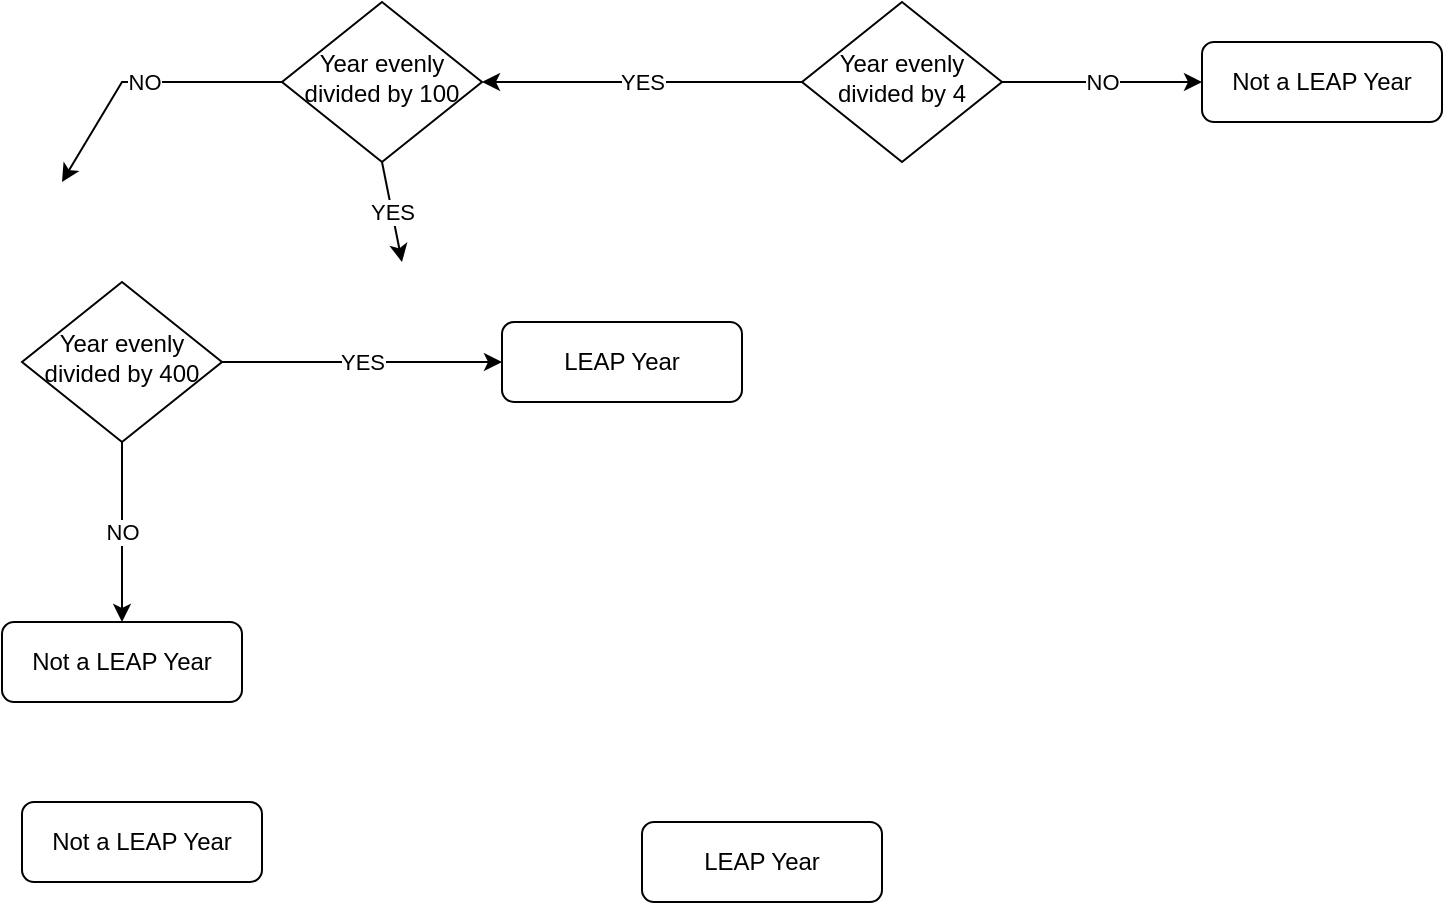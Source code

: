 <mxfile version="15.9.6" type="github">
  <diagram id="C5RBs43oDa-KdzZeNtuy" name="Page-1">
    <mxGraphModel dx="729" dy="520" grid="1" gridSize="10" guides="1" tooltips="1" connect="1" arrows="1" fold="1" page="1" pageScale="1" pageWidth="827" pageHeight="1169" math="0" shadow="0">
      <root>
        <mxCell id="WIyWlLk6GJQsqaUBKTNV-0" />
        <mxCell id="WIyWlLk6GJQsqaUBKTNV-1" parent="WIyWlLk6GJQsqaUBKTNV-0" />
        <mxCell id="WIyWlLk6GJQsqaUBKTNV-6" value="Year evenly divided by 4" style="rhombus;whiteSpace=wrap;html=1;shadow=0;fontFamily=Helvetica;fontSize=12;align=center;strokeWidth=1;spacing=6;spacingTop=-4;" parent="WIyWlLk6GJQsqaUBKTNV-1" vertex="1">
          <mxGeometry x="420" y="10" width="100" height="80" as="geometry" />
        </mxCell>
        <mxCell id="WIyWlLk6GJQsqaUBKTNV-7" value="Not a LEAP Year" style="rounded=1;whiteSpace=wrap;html=1;fontSize=12;glass=0;strokeWidth=1;shadow=0;" parent="WIyWlLk6GJQsqaUBKTNV-1" vertex="1">
          <mxGeometry x="620" y="30" width="120" height="40" as="geometry" />
        </mxCell>
        <mxCell id="j62WxeKs1sgkHId-n7Gi-13" style="edgeStyle=orthogonalEdgeStyle;rounded=0;jumpSize=3;orthogonalLoop=1;jettySize=auto;html=1;exitX=1;exitY=0.5;exitDx=0;exitDy=0;fontSize=11;" edge="1" parent="WIyWlLk6GJQsqaUBKTNV-1" source="WIyWlLk6GJQsqaUBKTNV-10">
          <mxGeometry relative="1" as="geometry">
            <mxPoint x="260" y="50" as="targetPoint" />
          </mxGeometry>
        </mxCell>
        <mxCell id="WIyWlLk6GJQsqaUBKTNV-10" value="Year evenly divided by 100" style="rhombus;whiteSpace=wrap;html=1;shadow=0;fontFamily=Helvetica;fontSize=12;align=center;strokeWidth=1;spacing=6;spacingTop=-4;" parent="WIyWlLk6GJQsqaUBKTNV-1" vertex="1">
          <mxGeometry x="160" y="10" width="100" height="80" as="geometry" />
        </mxCell>
        <mxCell id="WIyWlLk6GJQsqaUBKTNV-11" value="LEAP Year" style="rounded=1;whiteSpace=wrap;html=1;fontSize=12;glass=0;strokeWidth=1;shadow=0;" parent="WIyWlLk6GJQsqaUBKTNV-1" vertex="1">
          <mxGeometry x="340" y="420" width="120" height="40" as="geometry" />
        </mxCell>
        <mxCell id="WIyWlLk6GJQsqaUBKTNV-12" value="Not a LEAP Year" style="rounded=1;whiteSpace=wrap;html=1;fontSize=12;glass=0;strokeWidth=1;shadow=0;" parent="WIyWlLk6GJQsqaUBKTNV-1" vertex="1">
          <mxGeometry x="20" y="320" width="120" height="40" as="geometry" />
        </mxCell>
        <mxCell id="j62WxeKs1sgkHId-n7Gi-1" value="Year evenly divided by 400" style="rhombus;whiteSpace=wrap;html=1;shadow=0;fontFamily=Helvetica;fontSize=12;align=center;strokeWidth=1;spacing=6;spacingTop=-4;" vertex="1" parent="WIyWlLk6GJQsqaUBKTNV-1">
          <mxGeometry x="30" y="150" width="100" height="80" as="geometry" />
        </mxCell>
        <mxCell id="j62WxeKs1sgkHId-n7Gi-5" value="LEAP Year" style="rounded=1;whiteSpace=wrap;html=1;fontSize=12;glass=0;strokeWidth=1;shadow=0;" vertex="1" parent="WIyWlLk6GJQsqaUBKTNV-1">
          <mxGeometry x="270" y="170" width="120" height="40" as="geometry" />
        </mxCell>
        <mxCell id="j62WxeKs1sgkHId-n7Gi-6" value="NO" style="endArrow=classic;html=1;rounded=0;fontSize=11;jumpSize=3;exitX=0;exitY=0.5;exitDx=0;exitDy=0;" edge="1" parent="WIyWlLk6GJQsqaUBKTNV-1" source="WIyWlLk6GJQsqaUBKTNV-10">
          <mxGeometry relative="1" as="geometry">
            <mxPoint x="150" y="60" as="sourcePoint" />
            <mxPoint x="50" y="100" as="targetPoint" />
            <Array as="points">
              <mxPoint x="80" y="50" />
            </Array>
          </mxGeometry>
        </mxCell>
        <mxCell id="j62WxeKs1sgkHId-n7Gi-7" value="NO" style="edgeLabel;resizable=0;html=1;align=center;verticalAlign=middle;fontSize=11;" connectable="0" vertex="1" parent="j62WxeKs1sgkHId-n7Gi-6">
          <mxGeometry relative="1" as="geometry" />
        </mxCell>
        <mxCell id="j62WxeKs1sgkHId-n7Gi-8" value="" style="endArrow=classic;html=1;rounded=0;fontSize=11;jumpSize=3;exitX=0;exitY=0.5;exitDx=0;exitDy=0;entryX=1;entryY=0.5;entryDx=0;entryDy=0;" edge="1" parent="WIyWlLk6GJQsqaUBKTNV-1" source="WIyWlLk6GJQsqaUBKTNV-6" target="WIyWlLk6GJQsqaUBKTNV-10">
          <mxGeometry relative="1" as="geometry">
            <mxPoint x="290" y="270" as="sourcePoint" />
            <mxPoint x="450" y="270" as="targetPoint" />
          </mxGeometry>
        </mxCell>
        <mxCell id="j62WxeKs1sgkHId-n7Gi-9" value="YES" style="edgeLabel;resizable=0;html=1;align=center;verticalAlign=middle;fontSize=11;" connectable="0" vertex="1" parent="j62WxeKs1sgkHId-n7Gi-8">
          <mxGeometry relative="1" as="geometry" />
        </mxCell>
        <mxCell id="j62WxeKs1sgkHId-n7Gi-11" value="" style="endArrow=classic;html=1;rounded=0;fontSize=11;jumpSize=3;exitX=1;exitY=0.5;exitDx=0;exitDy=0;entryX=0;entryY=0.5;entryDx=0;entryDy=0;" edge="1" parent="WIyWlLk6GJQsqaUBKTNV-1" source="WIyWlLk6GJQsqaUBKTNV-6" target="WIyWlLk6GJQsqaUBKTNV-7">
          <mxGeometry relative="1" as="geometry">
            <mxPoint x="320" y="270" as="sourcePoint" />
            <mxPoint x="420" y="270" as="targetPoint" />
          </mxGeometry>
        </mxCell>
        <mxCell id="j62WxeKs1sgkHId-n7Gi-12" value="NO" style="edgeLabel;resizable=0;html=1;align=center;verticalAlign=middle;fontSize=11;" connectable="0" vertex="1" parent="j62WxeKs1sgkHId-n7Gi-11">
          <mxGeometry relative="1" as="geometry" />
        </mxCell>
        <mxCell id="j62WxeKs1sgkHId-n7Gi-14" value="" style="endArrow=classic;html=1;rounded=0;fontSize=11;jumpSize=3;exitX=0.5;exitY=1;exitDx=0;exitDy=0;entryX=0.5;entryY=0;entryDx=0;entryDy=0;" edge="1" parent="WIyWlLk6GJQsqaUBKTNV-1" source="j62WxeKs1sgkHId-n7Gi-1" target="WIyWlLk6GJQsqaUBKTNV-12">
          <mxGeometry relative="1" as="geometry">
            <mxPoint x="320" y="270" as="sourcePoint" />
            <mxPoint x="80" y="330" as="targetPoint" />
          </mxGeometry>
        </mxCell>
        <mxCell id="j62WxeKs1sgkHId-n7Gi-15" value="NO" style="edgeLabel;resizable=0;html=1;align=center;verticalAlign=middle;fontSize=11;" connectable="0" vertex="1" parent="j62WxeKs1sgkHId-n7Gi-14">
          <mxGeometry relative="1" as="geometry" />
        </mxCell>
        <mxCell id="j62WxeKs1sgkHId-n7Gi-17" value="" style="endArrow=classic;html=1;rounded=0;fontSize=11;jumpSize=3;exitX=1;exitY=0.5;exitDx=0;exitDy=0;entryX=0;entryY=0.5;entryDx=0;entryDy=0;" edge="1" parent="WIyWlLk6GJQsqaUBKTNV-1" source="j62WxeKs1sgkHId-n7Gi-1" target="j62WxeKs1sgkHId-n7Gi-5">
          <mxGeometry relative="1" as="geometry">
            <mxPoint x="320" y="270" as="sourcePoint" />
            <mxPoint x="310" y="190" as="targetPoint" />
          </mxGeometry>
        </mxCell>
        <mxCell id="j62WxeKs1sgkHId-n7Gi-18" value="YES" style="edgeLabel;resizable=0;html=1;align=center;verticalAlign=middle;fontSize=11;" connectable="0" vertex="1" parent="j62WxeKs1sgkHId-n7Gi-17">
          <mxGeometry relative="1" as="geometry" />
        </mxCell>
        <mxCell id="j62WxeKs1sgkHId-n7Gi-21" value="" style="endArrow=classic;html=1;rounded=0;fontSize=11;jumpSize=3;exitX=0.5;exitY=1;exitDx=0;exitDy=0;" edge="1" parent="WIyWlLk6GJQsqaUBKTNV-1" source="WIyWlLk6GJQsqaUBKTNV-10">
          <mxGeometry relative="1" as="geometry">
            <mxPoint x="140" y="200" as="sourcePoint" />
            <mxPoint x="220" y="140" as="targetPoint" />
          </mxGeometry>
        </mxCell>
        <mxCell id="j62WxeKs1sgkHId-n7Gi-22" value="YES" style="edgeLabel;resizable=0;html=1;align=center;verticalAlign=middle;fontSize=11;" connectable="0" vertex="1" parent="j62WxeKs1sgkHId-n7Gi-21">
          <mxGeometry relative="1" as="geometry" />
        </mxCell>
        <mxCell id="j62WxeKs1sgkHId-n7Gi-23" value="Not a LEAP Year" style="rounded=1;whiteSpace=wrap;html=1;fontSize=12;glass=0;strokeWidth=1;shadow=0;" vertex="1" parent="WIyWlLk6GJQsqaUBKTNV-1">
          <mxGeometry x="30" y="410" width="120" height="40" as="geometry" />
        </mxCell>
      </root>
    </mxGraphModel>
  </diagram>
</mxfile>
